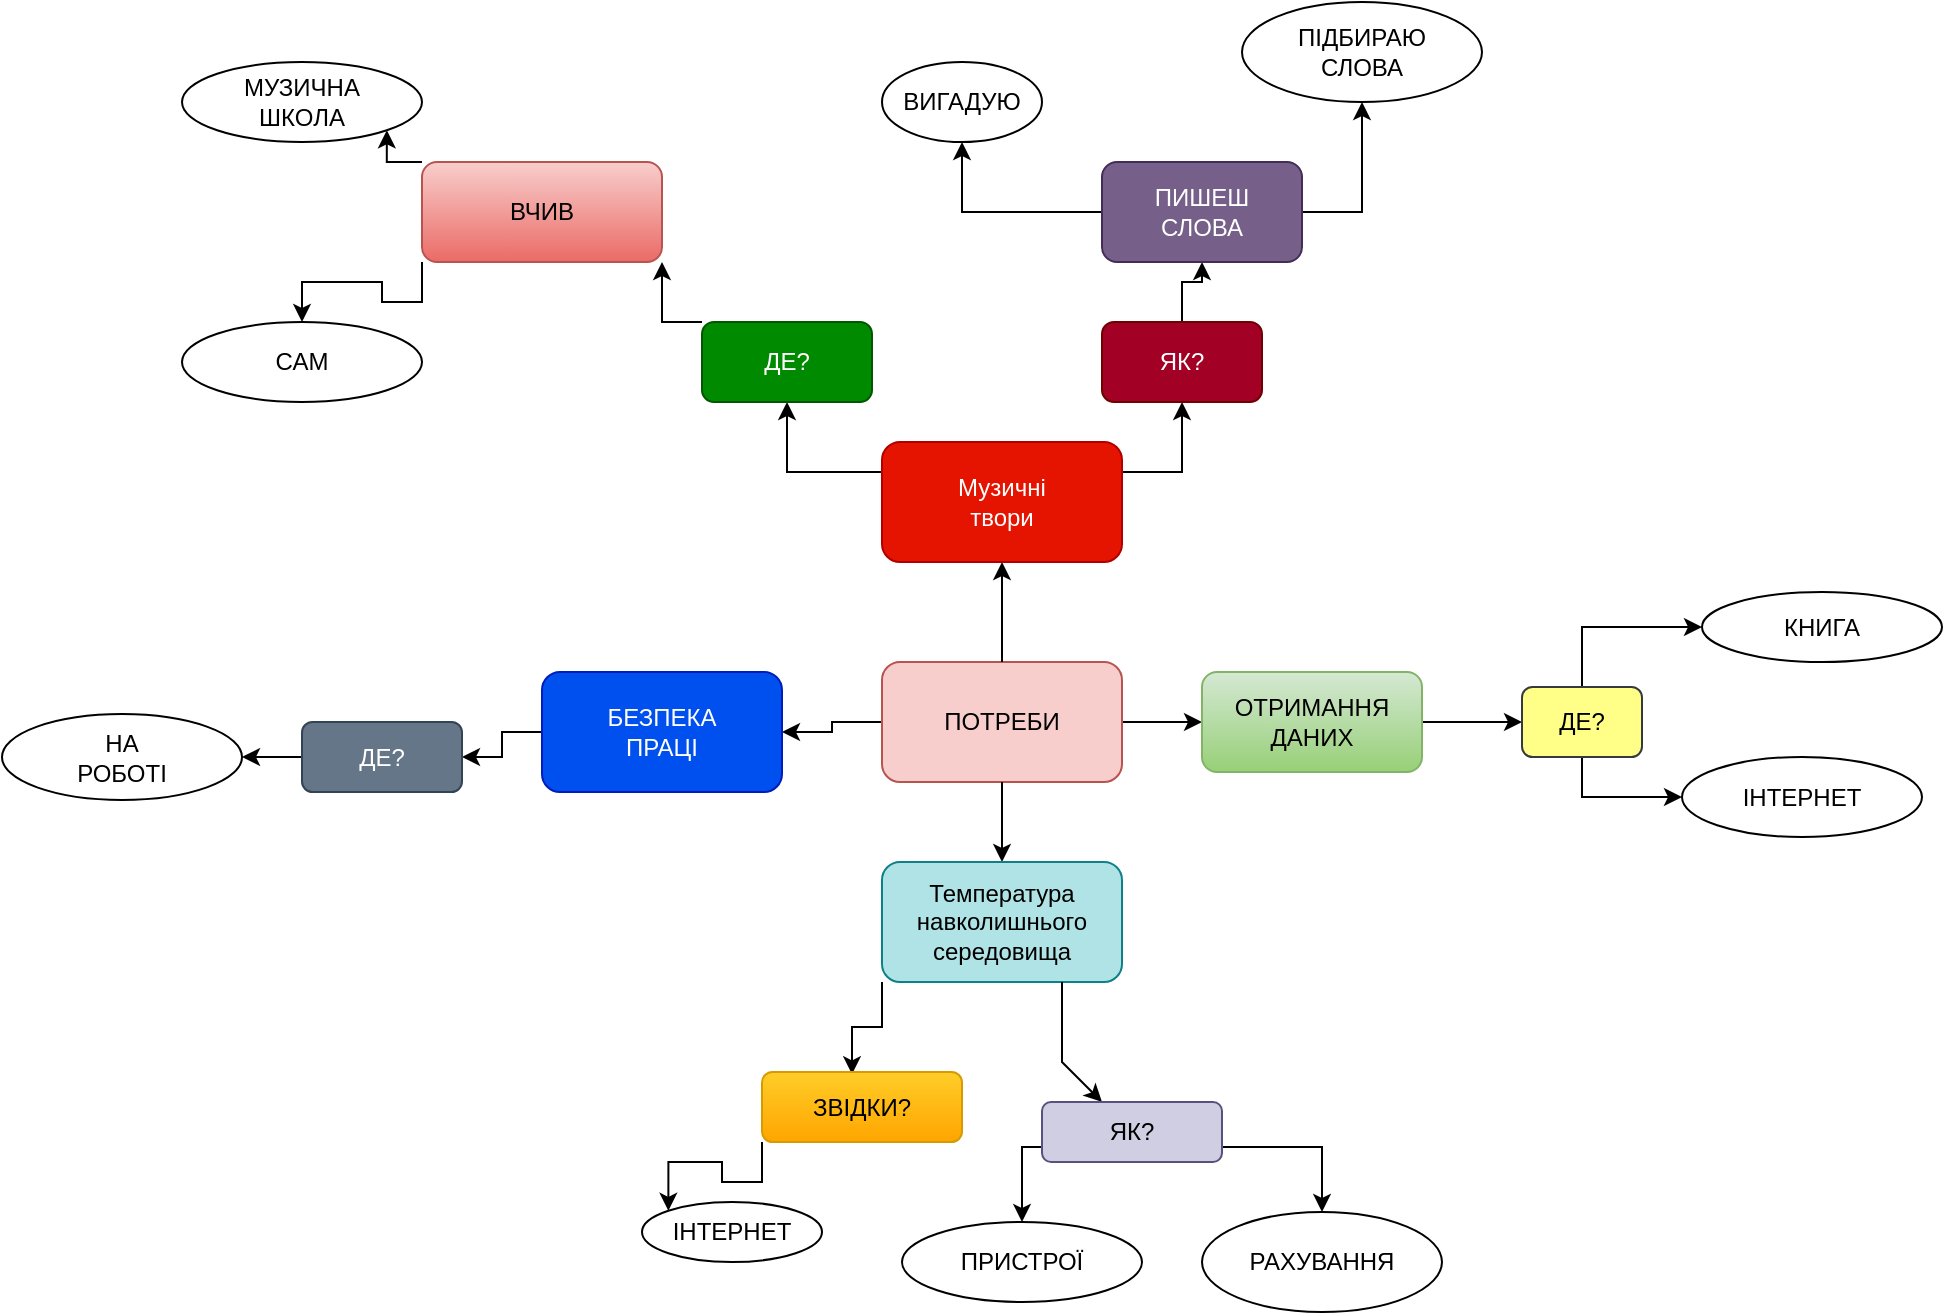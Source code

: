 <mxfile version="20.3.0" type="device"><diagram id="UW3BJbmuCFEgcpp2oNmn" name="Page-1"><mxGraphModel dx="1422" dy="827" grid="0" gridSize="10" guides="1" tooltips="0" connect="1" arrows="1" fold="1" page="1" pageScale="1" pageWidth="1200" pageHeight="1920" math="0" shadow="0"><root><mxCell id="0"/><mxCell id="1" parent="0"/><mxCell id="vHaCFUzyYD1s2rdNZyJI-21" value="" style="edgeStyle=orthogonalEdgeStyle;rounded=0;orthogonalLoop=1;jettySize=auto;html=1;" edge="1" parent="1" source="vHaCFUzyYD1s2rdNZyJI-1" target="vHaCFUzyYD1s2rdNZyJI-20"><mxGeometry relative="1" as="geometry"/></mxCell><mxCell id="vHaCFUzyYD1s2rdNZyJI-42" style="edgeStyle=orthogonalEdgeStyle;rounded=0;orthogonalLoop=1;jettySize=auto;html=1;exitX=0;exitY=0.5;exitDx=0;exitDy=0;" edge="1" parent="1" source="vHaCFUzyYD1s2rdNZyJI-1" target="vHaCFUzyYD1s2rdNZyJI-41"><mxGeometry relative="1" as="geometry"/></mxCell><mxCell id="vHaCFUzyYD1s2rdNZyJI-1" value="ПОТРЕБИ" style="rounded=1;whiteSpace=wrap;html=1;fillColor=#f8cecc;strokeColor=#b85450;" vertex="1" parent="1"><mxGeometry x="450" y="370" width="120" height="60" as="geometry"/></mxCell><mxCell id="vHaCFUzyYD1s2rdNZyJI-2" value="" style="endArrow=classic;html=1;rounded=0;" edge="1" parent="1" source="vHaCFUzyYD1s2rdNZyJI-1" target="vHaCFUzyYD1s2rdNZyJI-3"><mxGeometry width="50" height="50" relative="1" as="geometry"><mxPoint x="485" y="370" as="sourcePoint"/><mxPoint x="510" y="340" as="targetPoint"/></mxGeometry></mxCell><mxCell id="vHaCFUzyYD1s2rdNZyJI-18" style="edgeStyle=orthogonalEdgeStyle;rounded=0;orthogonalLoop=1;jettySize=auto;html=1;exitX=1;exitY=0.25;exitDx=0;exitDy=0;" edge="1" parent="1" source="vHaCFUzyYD1s2rdNZyJI-3" target="vHaCFUzyYD1s2rdNZyJI-17"><mxGeometry relative="1" as="geometry"/></mxCell><mxCell id="vHaCFUzyYD1s2rdNZyJI-19" style="edgeStyle=orthogonalEdgeStyle;rounded=0;orthogonalLoop=1;jettySize=auto;html=1;exitX=0;exitY=0.25;exitDx=0;exitDy=0;entryX=0.5;entryY=1;entryDx=0;entryDy=0;" edge="1" parent="1" source="vHaCFUzyYD1s2rdNZyJI-3" target="vHaCFUzyYD1s2rdNZyJI-16"><mxGeometry relative="1" as="geometry"/></mxCell><mxCell id="vHaCFUzyYD1s2rdNZyJI-3" value="&lt;div&gt;Музичні&lt;/div&gt;&lt;div&gt;твори&lt;br&gt;&lt;/div&gt;" style="rounded=1;whiteSpace=wrap;html=1;fillColor=#e51400;fontColor=#ffffff;strokeColor=#B20000;" vertex="1" parent="1"><mxGeometry x="450" y="260" width="120" height="60" as="geometry"/></mxCell><mxCell id="vHaCFUzyYD1s2rdNZyJI-4" value="" style="endArrow=classic;html=1;rounded=0;exitX=0.5;exitY=1;exitDx=0;exitDy=0;" edge="1" parent="1" source="vHaCFUzyYD1s2rdNZyJI-1" target="vHaCFUzyYD1s2rdNZyJI-5"><mxGeometry width="50" height="50" relative="1" as="geometry"><mxPoint x="540" y="500" as="sourcePoint"/><mxPoint x="510" y="460" as="targetPoint"/></mxGeometry></mxCell><mxCell id="vHaCFUzyYD1s2rdNZyJI-9" style="edgeStyle=orthogonalEdgeStyle;rounded=0;orthogonalLoop=1;jettySize=auto;html=1;exitX=0;exitY=1;exitDx=0;exitDy=0;entryX=0.45;entryY=0.033;entryDx=0;entryDy=0;entryPerimeter=0;" edge="1" parent="1" source="vHaCFUzyYD1s2rdNZyJI-5" target="vHaCFUzyYD1s2rdNZyJI-8"><mxGeometry relative="1" as="geometry"/></mxCell><mxCell id="vHaCFUzyYD1s2rdNZyJI-5" value="&lt;div&gt;Температура&lt;/div&gt;&lt;div&gt;навколишнього середовища&lt;br&gt;&lt;/div&gt;" style="rounded=1;whiteSpace=wrap;html=1;fillColor=#b0e3e6;strokeColor=#0e8088;" vertex="1" parent="1"><mxGeometry x="450" y="470" width="120" height="60" as="geometry"/></mxCell><mxCell id="vHaCFUzyYD1s2rdNZyJI-6" value="" style="endArrow=classic;html=1;rounded=0;" edge="1" parent="1"><mxGeometry width="50" height="50" relative="1" as="geometry"><mxPoint x="540" y="570" as="sourcePoint"/><mxPoint x="560" y="590" as="targetPoint"/><Array as="points"><mxPoint x="540" y="530"/><mxPoint x="540" y="570"/></Array></mxGeometry></mxCell><mxCell id="vHaCFUzyYD1s2rdNZyJI-13" style="edgeStyle=orthogonalEdgeStyle;rounded=0;orthogonalLoop=1;jettySize=auto;html=1;exitX=0;exitY=0.75;exitDx=0;exitDy=0;entryX=0.5;entryY=0;entryDx=0;entryDy=0;" edge="1" parent="1" source="vHaCFUzyYD1s2rdNZyJI-7" target="vHaCFUzyYD1s2rdNZyJI-12"><mxGeometry relative="1" as="geometry"/></mxCell><mxCell id="vHaCFUzyYD1s2rdNZyJI-15" style="edgeStyle=orthogonalEdgeStyle;rounded=0;orthogonalLoop=1;jettySize=auto;html=1;exitX=1;exitY=0.75;exitDx=0;exitDy=0;entryX=0.5;entryY=0;entryDx=0;entryDy=0;" edge="1" parent="1" source="vHaCFUzyYD1s2rdNZyJI-7" target="vHaCFUzyYD1s2rdNZyJI-14"><mxGeometry relative="1" as="geometry"/></mxCell><mxCell id="vHaCFUzyYD1s2rdNZyJI-7" value="ЯК?" style="rounded=1;whiteSpace=wrap;html=1;fillColor=#d0cee2;strokeColor=#56517e;" vertex="1" parent="1"><mxGeometry x="530" y="590" width="90" height="30" as="geometry"/></mxCell><mxCell id="vHaCFUzyYD1s2rdNZyJI-11" style="edgeStyle=orthogonalEdgeStyle;rounded=0;orthogonalLoop=1;jettySize=auto;html=1;exitX=0;exitY=1;exitDx=0;exitDy=0;entryX=0;entryY=0;entryDx=0;entryDy=0;" edge="1" parent="1" source="vHaCFUzyYD1s2rdNZyJI-8" target="vHaCFUzyYD1s2rdNZyJI-10"><mxGeometry relative="1" as="geometry"/></mxCell><mxCell id="vHaCFUzyYD1s2rdNZyJI-8" value="ЗВІДКИ?" style="rounded=1;whiteSpace=wrap;html=1;fillColor=#ffcd28;gradientColor=#ffa500;strokeColor=#d79b00;" vertex="1" parent="1"><mxGeometry x="390" y="575" width="100" height="35" as="geometry"/></mxCell><mxCell id="vHaCFUzyYD1s2rdNZyJI-10" value="ІНТЕРНЕТ" style="ellipse;whiteSpace=wrap;html=1;" vertex="1" parent="1"><mxGeometry x="330" y="640" width="90" height="30" as="geometry"/></mxCell><mxCell id="vHaCFUzyYD1s2rdNZyJI-12" value="ПРИСТРОЇ" style="ellipse;whiteSpace=wrap;html=1;" vertex="1" parent="1"><mxGeometry x="460" y="650" width="120" height="40" as="geometry"/></mxCell><mxCell id="vHaCFUzyYD1s2rdNZyJI-14" value="РАХУВАННЯ" style="ellipse;whiteSpace=wrap;html=1;" vertex="1" parent="1"><mxGeometry x="610" y="645" width="120" height="50" as="geometry"/></mxCell><mxCell id="vHaCFUzyYD1s2rdNZyJI-36" style="edgeStyle=orthogonalEdgeStyle;rounded=0;orthogonalLoop=1;jettySize=auto;html=1;exitX=0;exitY=0;exitDx=0;exitDy=0;entryX=1;entryY=1;entryDx=0;entryDy=0;" edge="1" parent="1" source="vHaCFUzyYD1s2rdNZyJI-16" target="vHaCFUzyYD1s2rdNZyJI-35"><mxGeometry relative="1" as="geometry"/></mxCell><mxCell id="vHaCFUzyYD1s2rdNZyJI-16" value="ДЕ?" style="rounded=1;whiteSpace=wrap;html=1;fillColor=#008a00;fontColor=#ffffff;strokeColor=#005700;" vertex="1" parent="1"><mxGeometry x="360" y="200" width="85" height="40" as="geometry"/></mxCell><mxCell id="vHaCFUzyYD1s2rdNZyJI-30" style="edgeStyle=orthogonalEdgeStyle;rounded=0;orthogonalLoop=1;jettySize=auto;html=1;exitX=0.5;exitY=0;exitDx=0;exitDy=0;" edge="1" parent="1" source="vHaCFUzyYD1s2rdNZyJI-17" target="vHaCFUzyYD1s2rdNZyJI-29"><mxGeometry relative="1" as="geometry"/></mxCell><mxCell id="vHaCFUzyYD1s2rdNZyJI-17" value="ЯК?" style="rounded=1;whiteSpace=wrap;html=1;fillColor=#a20025;fontColor=#ffffff;strokeColor=#6F0000;" vertex="1" parent="1"><mxGeometry x="560" y="200" width="80" height="40" as="geometry"/></mxCell><mxCell id="vHaCFUzyYD1s2rdNZyJI-23" style="edgeStyle=orthogonalEdgeStyle;rounded=0;orthogonalLoop=1;jettySize=auto;html=1;exitX=1;exitY=0.5;exitDx=0;exitDy=0;" edge="1" parent="1" source="vHaCFUzyYD1s2rdNZyJI-20" target="vHaCFUzyYD1s2rdNZyJI-22"><mxGeometry relative="1" as="geometry"/></mxCell><mxCell id="vHaCFUzyYD1s2rdNZyJI-20" value="&lt;div&gt;ОТРИМАННЯ&lt;/div&gt;&lt;div&gt;ДАНИХ&lt;br&gt;&lt;/div&gt;" style="rounded=1;whiteSpace=wrap;html=1;fillColor=#d5e8d4;gradientColor=#97d077;strokeColor=#82b366;" vertex="1" parent="1"><mxGeometry x="610" y="375" width="110" height="50" as="geometry"/></mxCell><mxCell id="vHaCFUzyYD1s2rdNZyJI-27" style="edgeStyle=orthogonalEdgeStyle;rounded=0;orthogonalLoop=1;jettySize=auto;html=1;exitX=0.5;exitY=0;exitDx=0;exitDy=0;entryX=0;entryY=0.5;entryDx=0;entryDy=0;" edge="1" parent="1" source="vHaCFUzyYD1s2rdNZyJI-22" target="vHaCFUzyYD1s2rdNZyJI-24"><mxGeometry relative="1" as="geometry"/></mxCell><mxCell id="vHaCFUzyYD1s2rdNZyJI-28" style="edgeStyle=orthogonalEdgeStyle;rounded=0;orthogonalLoop=1;jettySize=auto;html=1;exitX=0.5;exitY=1;exitDx=0;exitDy=0;entryX=0;entryY=0.5;entryDx=0;entryDy=0;" edge="1" parent="1" source="vHaCFUzyYD1s2rdNZyJI-22" target="vHaCFUzyYD1s2rdNZyJI-25"><mxGeometry relative="1" as="geometry"/></mxCell><mxCell id="vHaCFUzyYD1s2rdNZyJI-22" value="ДЕ?" style="rounded=1;whiteSpace=wrap;html=1;fillColor=#ffff88;strokeColor=#36393d;" vertex="1" parent="1"><mxGeometry x="770" y="382.5" width="60" height="35" as="geometry"/></mxCell><mxCell id="vHaCFUzyYD1s2rdNZyJI-24" value="КНИГА" style="ellipse;whiteSpace=wrap;html=1;" vertex="1" parent="1"><mxGeometry x="860" y="335" width="120" height="35" as="geometry"/></mxCell><mxCell id="vHaCFUzyYD1s2rdNZyJI-25" value="ІНТЕРНЕТ" style="ellipse;whiteSpace=wrap;html=1;" vertex="1" parent="1"><mxGeometry x="850" y="417.5" width="120" height="40" as="geometry"/></mxCell><mxCell id="vHaCFUzyYD1s2rdNZyJI-32" style="edgeStyle=orthogonalEdgeStyle;rounded=0;orthogonalLoop=1;jettySize=auto;html=1;exitX=0;exitY=0.5;exitDx=0;exitDy=0;entryX=0.5;entryY=1;entryDx=0;entryDy=0;" edge="1" parent="1" source="vHaCFUzyYD1s2rdNZyJI-29" target="vHaCFUzyYD1s2rdNZyJI-31"><mxGeometry relative="1" as="geometry"/></mxCell><mxCell id="vHaCFUzyYD1s2rdNZyJI-34" style="edgeStyle=orthogonalEdgeStyle;rounded=0;orthogonalLoop=1;jettySize=auto;html=1;exitX=1;exitY=0.5;exitDx=0;exitDy=0;entryX=0.5;entryY=1;entryDx=0;entryDy=0;" edge="1" parent="1" source="vHaCFUzyYD1s2rdNZyJI-29" target="vHaCFUzyYD1s2rdNZyJI-33"><mxGeometry relative="1" as="geometry"/></mxCell><mxCell id="vHaCFUzyYD1s2rdNZyJI-29" value="&lt;div&gt;ПИШЕШ&lt;/div&gt;&lt;div&gt;СЛОВА&lt;br&gt;&lt;/div&gt;" style="rounded=1;whiteSpace=wrap;html=1;fillColor=#76608a;fontColor=#ffffff;strokeColor=#432D57;" vertex="1" parent="1"><mxGeometry x="560" y="120" width="100" height="50" as="geometry"/></mxCell><mxCell id="vHaCFUzyYD1s2rdNZyJI-31" value="ВИГАДУЮ" style="ellipse;whiteSpace=wrap;html=1;" vertex="1" parent="1"><mxGeometry x="450" y="70" width="80" height="40" as="geometry"/></mxCell><mxCell id="vHaCFUzyYD1s2rdNZyJI-33" value="ПІДБИРАЮ&lt;br&gt;СЛОВА" style="ellipse;whiteSpace=wrap;html=1;" vertex="1" parent="1"><mxGeometry x="630" y="40" width="120" height="50" as="geometry"/></mxCell><mxCell id="vHaCFUzyYD1s2rdNZyJI-39" style="edgeStyle=orthogonalEdgeStyle;rounded=0;orthogonalLoop=1;jettySize=auto;html=1;exitX=0;exitY=0;exitDx=0;exitDy=0;entryX=1;entryY=1;entryDx=0;entryDy=0;" edge="1" parent="1" source="vHaCFUzyYD1s2rdNZyJI-35" target="vHaCFUzyYD1s2rdNZyJI-38"><mxGeometry relative="1" as="geometry"/></mxCell><mxCell id="vHaCFUzyYD1s2rdNZyJI-40" style="edgeStyle=orthogonalEdgeStyle;rounded=0;orthogonalLoop=1;jettySize=auto;html=1;exitX=0;exitY=1;exitDx=0;exitDy=0;" edge="1" parent="1" source="vHaCFUzyYD1s2rdNZyJI-35" target="vHaCFUzyYD1s2rdNZyJI-37"><mxGeometry relative="1" as="geometry"/></mxCell><mxCell id="vHaCFUzyYD1s2rdNZyJI-35" value="ВЧИВ" style="rounded=1;whiteSpace=wrap;html=1;fillColor=#f8cecc;gradientColor=#ea6b66;strokeColor=#b85450;" vertex="1" parent="1"><mxGeometry x="220" y="120" width="120" height="50" as="geometry"/></mxCell><mxCell id="vHaCFUzyYD1s2rdNZyJI-37" value="САМ" style="ellipse;whiteSpace=wrap;html=1;" vertex="1" parent="1"><mxGeometry x="100" y="200" width="120" height="40" as="geometry"/></mxCell><mxCell id="vHaCFUzyYD1s2rdNZyJI-38" value="&lt;div&gt;МУЗИЧНА&lt;/div&gt;&lt;div&gt;ШКОЛА&lt;br&gt;&lt;/div&gt;" style="ellipse;whiteSpace=wrap;html=1;" vertex="1" parent="1"><mxGeometry x="100" y="70" width="120" height="40" as="geometry"/></mxCell><mxCell id="vHaCFUzyYD1s2rdNZyJI-44" style="edgeStyle=orthogonalEdgeStyle;rounded=0;orthogonalLoop=1;jettySize=auto;html=1;exitX=0;exitY=0.5;exitDx=0;exitDy=0;" edge="1" parent="1" source="vHaCFUzyYD1s2rdNZyJI-41" target="vHaCFUzyYD1s2rdNZyJI-43"><mxGeometry relative="1" as="geometry"/></mxCell><mxCell id="vHaCFUzyYD1s2rdNZyJI-41" value="БЕЗПЕКА&lt;br&gt;ПРАЦІ" style="rounded=1;whiteSpace=wrap;html=1;fillColor=#0050ef;strokeColor=#001DBC;fontColor=#ffffff;" vertex="1" parent="1"><mxGeometry x="280" y="375" width="120" height="60" as="geometry"/></mxCell><mxCell id="vHaCFUzyYD1s2rdNZyJI-46" style="edgeStyle=orthogonalEdgeStyle;rounded=0;orthogonalLoop=1;jettySize=auto;html=1;exitX=0;exitY=0.5;exitDx=0;exitDy=0;entryX=1;entryY=0.5;entryDx=0;entryDy=0;" edge="1" parent="1" source="vHaCFUzyYD1s2rdNZyJI-43" target="vHaCFUzyYD1s2rdNZyJI-45"><mxGeometry relative="1" as="geometry"/></mxCell><mxCell id="vHaCFUzyYD1s2rdNZyJI-43" value="ДЕ?" style="rounded=1;whiteSpace=wrap;html=1;fillColor=#647687;fontColor=#ffffff;strokeColor=#314354;" vertex="1" parent="1"><mxGeometry x="160" y="400" width="80" height="35" as="geometry"/></mxCell><mxCell id="vHaCFUzyYD1s2rdNZyJI-45" value="НА&lt;br&gt;РОБОТІ" style="ellipse;whiteSpace=wrap;html=1;" vertex="1" parent="1"><mxGeometry x="10" y="396" width="120" height="43" as="geometry"/></mxCell></root></mxGraphModel></diagram></mxfile>